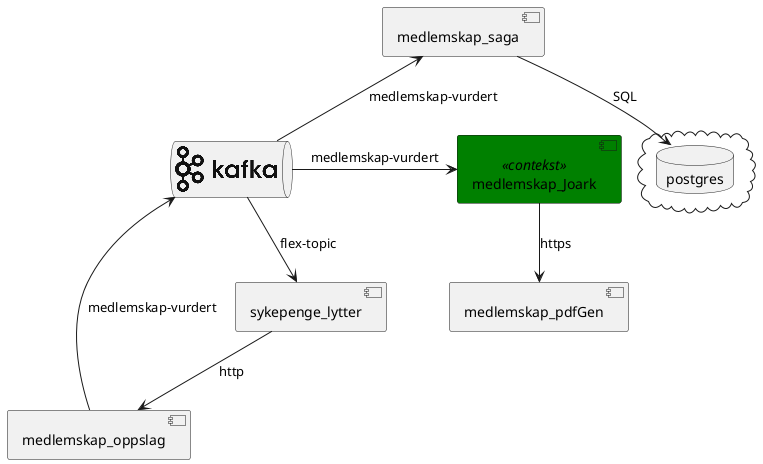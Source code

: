 @startuml
!include <logos/kafka>
queue "<$kafka>" as kafka
cloud {
database postgres
}
component medlemskap_saga
component medlemskap_oppslag
component medlemskap_Joark <<contekst>>
component medlemskap_pdfGen
component sykepenge_lytter

kafka -down-> sykepenge_lytter :flex-topic
sykepenge_lytter -down-> medlemskap_oppslag :http
kafka -up-> medlemskap_saga :medlemskap-vurdert
kafka <- medlemskap_oppslag :medlemskap-vurdert
kafka -> medlemskap_Joark :medlemskap-vurdert
medlemskap_Joark -down-> medlemskap_pdfGen :https
medlemskap_saga -down-> postgres : SQL

skinparam component {
    backgroundColor<<contekst>> green
}
@enduml